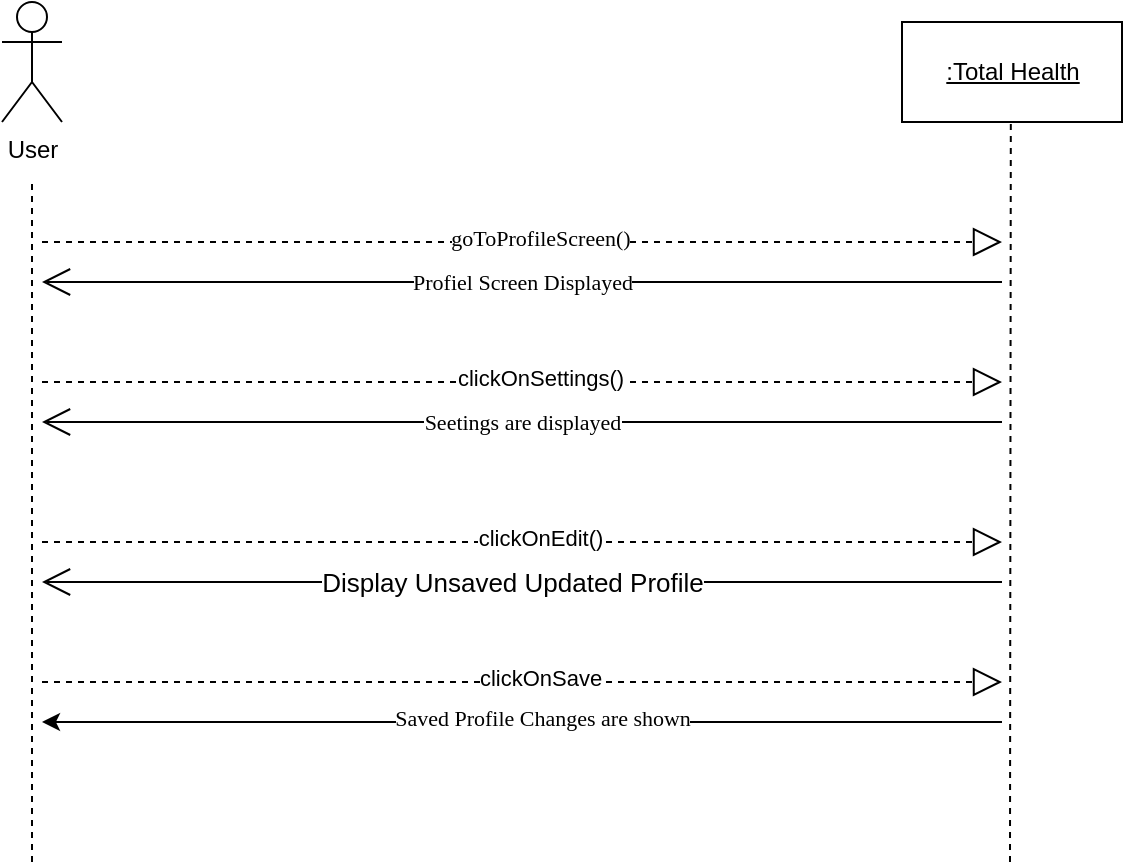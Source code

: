 <mxfile version="16.0.0" type="github">
  <diagram id="T5btmAhWAxmkwAmO1LX6" name="Page-1">
    <mxGraphModel dx="2062" dy="1122" grid="1" gridSize="10" guides="1" tooltips="1" connect="1" arrows="1" fold="1" page="1" pageScale="1" pageWidth="850" pageHeight="1100" math="0" shadow="0">
      <root>
        <mxCell id="0" />
        <mxCell id="1" parent="0" />
        <mxCell id="RTMEa0fvfl6cVcpdL2fJ-2" value="User" style="shape=umlActor;verticalLabelPosition=bottom;verticalAlign=top;html=1;" parent="1" vertex="1">
          <mxGeometry x="150" y="130" width="30" height="60" as="geometry" />
        </mxCell>
        <mxCell id="RTMEa0fvfl6cVcpdL2fJ-3" value="&lt;u&gt;:Total Health&lt;/u&gt;" style="html=1;" parent="1" vertex="1">
          <mxGeometry x="600" y="140" width="110" height="50" as="geometry" />
        </mxCell>
        <mxCell id="RTMEa0fvfl6cVcpdL2fJ-4" value="" style="endArrow=none;dashed=1;html=1;rounded=0;" parent="1" edge="1">
          <mxGeometry width="50" height="50" relative="1" as="geometry">
            <mxPoint x="165" y="560" as="sourcePoint" />
            <mxPoint x="165" y="220" as="targetPoint" />
          </mxGeometry>
        </mxCell>
        <mxCell id="RTMEa0fvfl6cVcpdL2fJ-5" value="" style="endArrow=none;dashed=1;html=1;rounded=0;" parent="1" edge="1">
          <mxGeometry width="50" height="50" relative="1" as="geometry">
            <mxPoint x="654" y="560" as="sourcePoint" />
            <mxPoint x="654.41" y="190" as="targetPoint" />
          </mxGeometry>
        </mxCell>
        <mxCell id="RTMEa0fvfl6cVcpdL2fJ-6" value="&lt;font face=&quot;Georgia&quot;&gt;Profiel Screen Displayed&lt;br&gt;&lt;/font&gt;" style="endArrow=open;endFill=1;endSize=12;html=1;rounded=0;" parent="1" edge="1">
          <mxGeometry width="160" relative="1" as="geometry">
            <mxPoint x="650" y="270" as="sourcePoint" />
            <mxPoint x="170" y="270" as="targetPoint" />
          </mxGeometry>
        </mxCell>
        <mxCell id="RTMEa0fvfl6cVcpdL2fJ-7" value="" style="endArrow=block;dashed=1;endFill=0;endSize=12;html=1;rounded=0;" parent="1" edge="1">
          <mxGeometry width="160" relative="1" as="geometry">
            <mxPoint x="170" y="250" as="sourcePoint" />
            <mxPoint x="650" y="250" as="targetPoint" />
          </mxGeometry>
        </mxCell>
        <mxCell id="RTMEa0fvfl6cVcpdL2fJ-8" value="&lt;font face=&quot;Georgia&quot;&gt;goToProfileScreen()&lt;/font&gt;" style="edgeLabel;html=1;align=center;verticalAlign=middle;resizable=0;points=[];" parent="RTMEa0fvfl6cVcpdL2fJ-7" vertex="1" connectable="0">
          <mxGeometry x="0.038" y="2" relative="1" as="geometry">
            <mxPoint as="offset" />
          </mxGeometry>
        </mxCell>
        <mxCell id="RTMEa0fvfl6cVcpdL2fJ-9" value="" style="endArrow=block;dashed=1;endFill=0;endSize=12;html=1;rounded=0;" parent="1" edge="1">
          <mxGeometry width="160" relative="1" as="geometry">
            <mxPoint x="170" y="320" as="sourcePoint" />
            <mxPoint x="650" y="320" as="targetPoint" />
          </mxGeometry>
        </mxCell>
        <mxCell id="RTMEa0fvfl6cVcpdL2fJ-10" value="clickOnSettings()" style="edgeLabel;html=1;align=center;verticalAlign=middle;resizable=0;points=[];" parent="RTMEa0fvfl6cVcpdL2fJ-9" vertex="1" connectable="0">
          <mxGeometry x="0.038" y="2" relative="1" as="geometry">
            <mxPoint as="offset" />
          </mxGeometry>
        </mxCell>
        <mxCell id="RTMEa0fvfl6cVcpdL2fJ-11" value="&lt;font face=&quot;Georgia&quot;&gt;Seetings are displayed&lt;/font&gt;" style="endArrow=open;endFill=1;endSize=12;html=1;rounded=0;" parent="1" edge="1">
          <mxGeometry width="160" relative="1" as="geometry">
            <mxPoint x="650" y="340" as="sourcePoint" />
            <mxPoint x="170" y="340" as="targetPoint" />
          </mxGeometry>
        </mxCell>
        <mxCell id="RTMEa0fvfl6cVcpdL2fJ-12" value="&lt;span style=&quot;font-size: 13px ; color: #000000 ; font-weight: normal ; text-decoration: none ; font-family: &amp;#34;arial&amp;#34; ; font-style: normal&quot;&gt;Display Unsaved Updated Profile&lt;/span&gt;" style="endArrow=open;endFill=1;endSize=12;html=1;rounded=0;" parent="1" edge="1">
          <mxGeometry x="0.021" width="160" relative="1" as="geometry">
            <mxPoint x="650" y="420" as="sourcePoint" />
            <mxPoint x="170" y="420" as="targetPoint" />
            <mxPoint as="offset" />
          </mxGeometry>
        </mxCell>
        <mxCell id="RTMEa0fvfl6cVcpdL2fJ-13" value="Click" style="endArrow=block;dashed=1;endFill=0;endSize=12;html=1;rounded=0;" parent="1" edge="1">
          <mxGeometry width="160" relative="1" as="geometry">
            <mxPoint x="170" y="400" as="sourcePoint" />
            <mxPoint x="650" y="400" as="targetPoint" />
          </mxGeometry>
        </mxCell>
        <mxCell id="RTMEa0fvfl6cVcpdL2fJ-14" value="clickOnEdit()" style="edgeLabel;html=1;align=center;verticalAlign=middle;resizable=0;points=[];" parent="RTMEa0fvfl6cVcpdL2fJ-13" vertex="1" connectable="0">
          <mxGeometry x="0.038" y="2" relative="1" as="geometry">
            <mxPoint as="offset" />
          </mxGeometry>
        </mxCell>
        <mxCell id="RTMEa0fvfl6cVcpdL2fJ-17" value="" style="endArrow=classic;html=1;rounded=0;fontFamily=Georgia;" parent="1" edge="1">
          <mxGeometry width="50" height="50" relative="1" as="geometry">
            <mxPoint x="650" y="490" as="sourcePoint" />
            <mxPoint x="170" y="490" as="targetPoint" />
          </mxGeometry>
        </mxCell>
        <mxCell id="RTMEa0fvfl6cVcpdL2fJ-18" value="&lt;div&gt;Saved Profile Changes are shown&lt;/div&gt;" style="edgeLabel;html=1;align=center;verticalAlign=middle;resizable=0;points=[];fontFamily=Georgia;" parent="RTMEa0fvfl6cVcpdL2fJ-17" vertex="1" connectable="0">
          <mxGeometry x="0.079" y="-2" relative="1" as="geometry">
            <mxPoint x="29" as="offset" />
          </mxGeometry>
        </mxCell>
        <mxCell id="RTMEa0fvfl6cVcpdL2fJ-19" value="" style="endArrow=block;dashed=1;endFill=0;endSize=12;html=1;rounded=0;" parent="1" edge="1">
          <mxGeometry width="160" relative="1" as="geometry">
            <mxPoint x="170" y="470" as="sourcePoint" />
            <mxPoint x="650" y="470" as="targetPoint" />
          </mxGeometry>
        </mxCell>
        <mxCell id="RTMEa0fvfl6cVcpdL2fJ-20" value="clickOnSave" style="edgeLabel;html=1;align=center;verticalAlign=middle;resizable=0;points=[];" parent="RTMEa0fvfl6cVcpdL2fJ-19" vertex="1" connectable="0">
          <mxGeometry x="0.038" y="2" relative="1" as="geometry">
            <mxPoint as="offset" />
          </mxGeometry>
        </mxCell>
      </root>
    </mxGraphModel>
  </diagram>
</mxfile>
